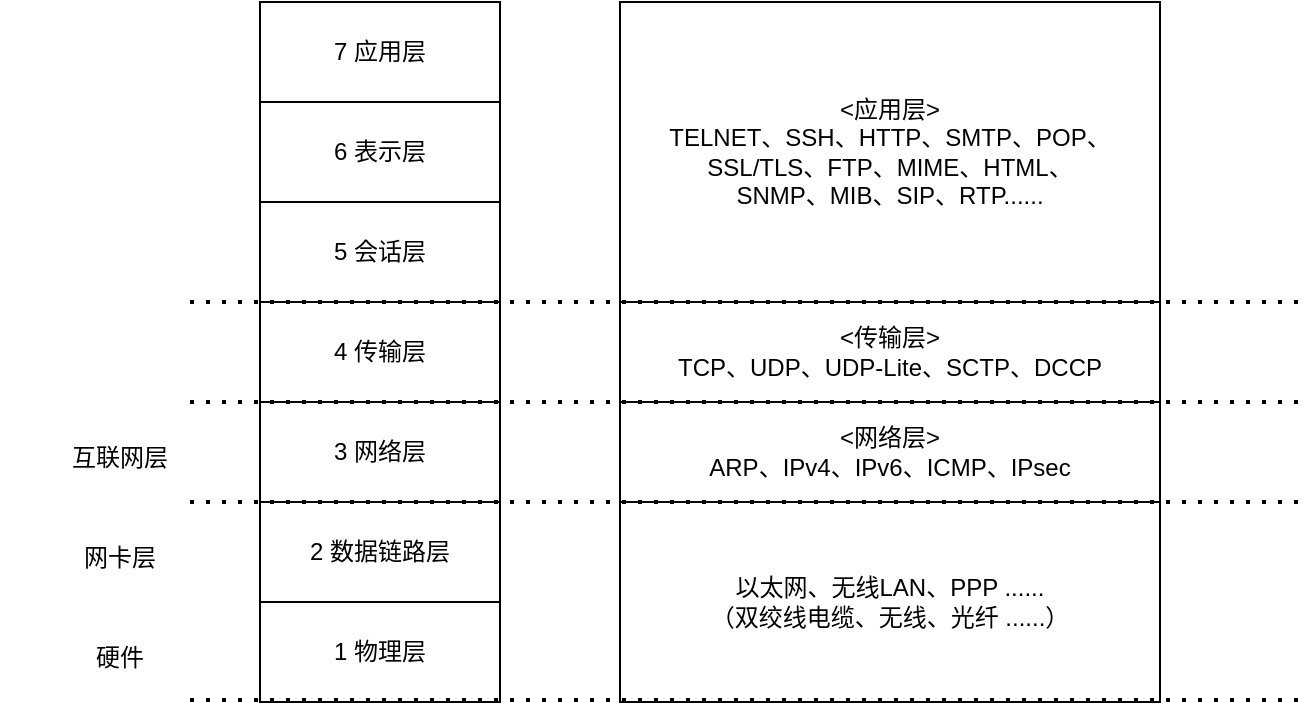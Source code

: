 <mxfile version="13.7.9" type="embed"><diagram id="Jmw5qARFhBudutvel0ql" name="Page-1"><mxGraphModel dx="823" dy="415" grid="1" gridSize="10" guides="1" tooltips="1" connect="1" arrows="1" fold="1" page="1" pageScale="1" pageWidth="850" pageHeight="1100" math="0" shadow="0"><root><mxCell id="0"/><mxCell id="1" parent="0"/><mxCell id="2" value="6 表示层" style="rounded=0;whiteSpace=wrap;html=1;align=center;" vertex="1" parent="1"><mxGeometry x="180" y="150" width="120" height="50" as="geometry"/></mxCell><mxCell id="4" value="5 会话层" style="rounded=0;whiteSpace=wrap;html=1;align=center;" vertex="1" parent="1"><mxGeometry x="180" y="200" width="120" height="50" as="geometry"/></mxCell><mxCell id="5" value="4 传输层" style="rounded=0;whiteSpace=wrap;html=1;align=center;" vertex="1" parent="1"><mxGeometry x="180" y="250" width="120" height="50" as="geometry"/></mxCell><mxCell id="6" value="3 网络层" style="rounded=0;whiteSpace=wrap;html=1;align=center;" vertex="1" parent="1"><mxGeometry x="180" y="300" width="120" height="50" as="geometry"/></mxCell><mxCell id="7" value="2 数据链路层" style="rounded=0;whiteSpace=wrap;html=1;align=center;" vertex="1" parent="1"><mxGeometry x="180" y="350" width="120" height="50" as="geometry"/></mxCell><mxCell id="8" value="7 应用层" style="rounded=0;whiteSpace=wrap;html=1;align=center;" vertex="1" parent="1"><mxGeometry x="180" y="100" width="120" height="50" as="geometry"/></mxCell><mxCell id="9" value="1 物理层" style="rounded=0;whiteSpace=wrap;html=1;align=center;" vertex="1" parent="1"><mxGeometry x="180" y="400" width="120" height="50" as="geometry"/></mxCell><mxCell id="11" value="&amp;lt;应用层&amp;gt;&lt;br&gt;TELNET、SSH、HTTP、SMTP、POP、SSL/TLS、FTP、MIME、HTML、&lt;br&gt;SNMP、MIB、SIP、RTP......" style="rounded=0;whiteSpace=wrap;html=1;align=center;" vertex="1" parent="1"><mxGeometry x="360" y="100" width="270" height="150" as="geometry"/></mxCell><mxCell id="12" value="&amp;lt;传输层&amp;gt;&lt;br&gt;TCP、UDP、UDP-Lite、SCTP、DCCP" style="rounded=0;whiteSpace=wrap;html=1;align=center;" vertex="1" parent="1"><mxGeometry x="360" y="250" width="270" height="50" as="geometry"/></mxCell><mxCell id="14" value="&amp;lt;网络层&amp;gt;&lt;br&gt;ARP、IPv4、IPv6、ICMP、IPsec" style="rounded=0;whiteSpace=wrap;html=1;align=center;" vertex="1" parent="1"><mxGeometry x="360" y="300" width="270" height="50" as="geometry"/></mxCell><mxCell id="15" value="以太网、无线LAN、PPP ......&lt;br&gt;（双绞线电缆、无线、光纤 ......）" style="rounded=0;whiteSpace=wrap;html=1;align=center;" vertex="1" parent="1"><mxGeometry x="360" y="350" width="270" height="100" as="geometry"/></mxCell><mxCell id="16" value="" style="endArrow=none;dashed=1;html=1;dashPattern=1 3;strokeWidth=2;" edge="1" parent="1"><mxGeometry width="50" height="50" relative="1" as="geometry"><mxPoint x="145" y="250" as="sourcePoint"/><mxPoint x="705" y="250" as="targetPoint"/></mxGeometry></mxCell><mxCell id="17" value="" style="endArrow=none;dashed=1;html=1;dashPattern=1 3;strokeWidth=2;" edge="1" parent="1"><mxGeometry width="50" height="50" relative="1" as="geometry"><mxPoint x="145" y="300" as="sourcePoint"/><mxPoint x="705" y="300" as="targetPoint"/></mxGeometry></mxCell><mxCell id="18" value="" style="endArrow=none;dashed=1;html=1;dashPattern=1 3;strokeWidth=2;" edge="1" parent="1"><mxGeometry width="50" height="50" relative="1" as="geometry"><mxPoint x="145" y="350" as="sourcePoint"/><mxPoint x="705" y="350" as="targetPoint"/></mxGeometry></mxCell><mxCell id="19" value="" style="endArrow=none;dashed=1;html=1;dashPattern=1 3;strokeWidth=2;" edge="1" parent="1"><mxGeometry width="50" height="50" relative="1" as="geometry"><mxPoint x="145" y="449" as="sourcePoint"/><mxPoint x="705" y="449" as="targetPoint"/></mxGeometry></mxCell><mxCell id="20" value="互联网层" style="text;html=1;strokeColor=none;fillColor=none;align=center;verticalAlign=middle;whiteSpace=wrap;rounded=0;" vertex="1" parent="1"><mxGeometry x="50" y="315" width="120" height="25" as="geometry"/></mxCell><mxCell id="21" value="网卡层" style="text;html=1;strokeColor=none;fillColor=none;align=center;verticalAlign=middle;whiteSpace=wrap;rounded=0;" vertex="1" parent="1"><mxGeometry x="50" y="365" width="120" height="25" as="geometry"/></mxCell><mxCell id="22" value="硬件" style="text;html=1;strokeColor=none;fillColor=none;align=center;verticalAlign=middle;whiteSpace=wrap;rounded=0;" vertex="1" parent="1"><mxGeometry x="50" y="415" width="120" height="25" as="geometry"/></mxCell></root></mxGraphModel></diagram></mxfile>